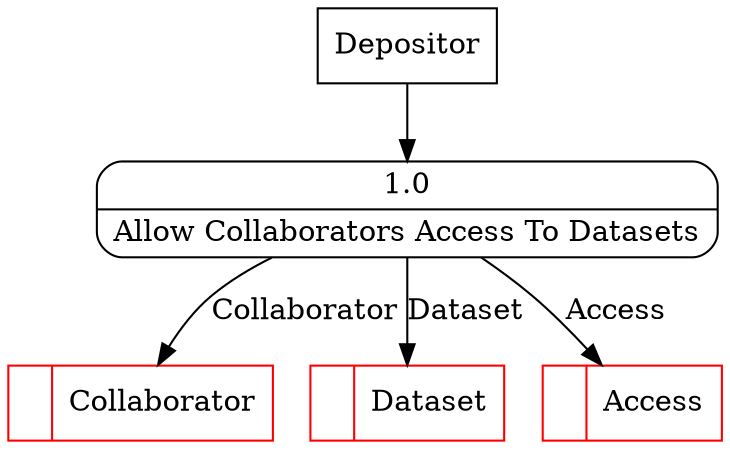 digraph dfd2{ 
node[shape=record]
200 [label="<f0>  |<f1> Collaborator " color=red];
201 [label="<f0>  |<f1> Dataset " color=red];
202 [label="<f0>  |<f1> Access " color=red];
203 [label="Depositor" shape=box];
204 [label="{<f0> 1.0|<f1> Allow Collaborators Access To Datasets }" shape=Mrecord];
203 -> 204
204 -> 200 [label="Collaborator"]
204 -> 202 [label="Access"]
204 -> 201 [label="Dataset"]
}